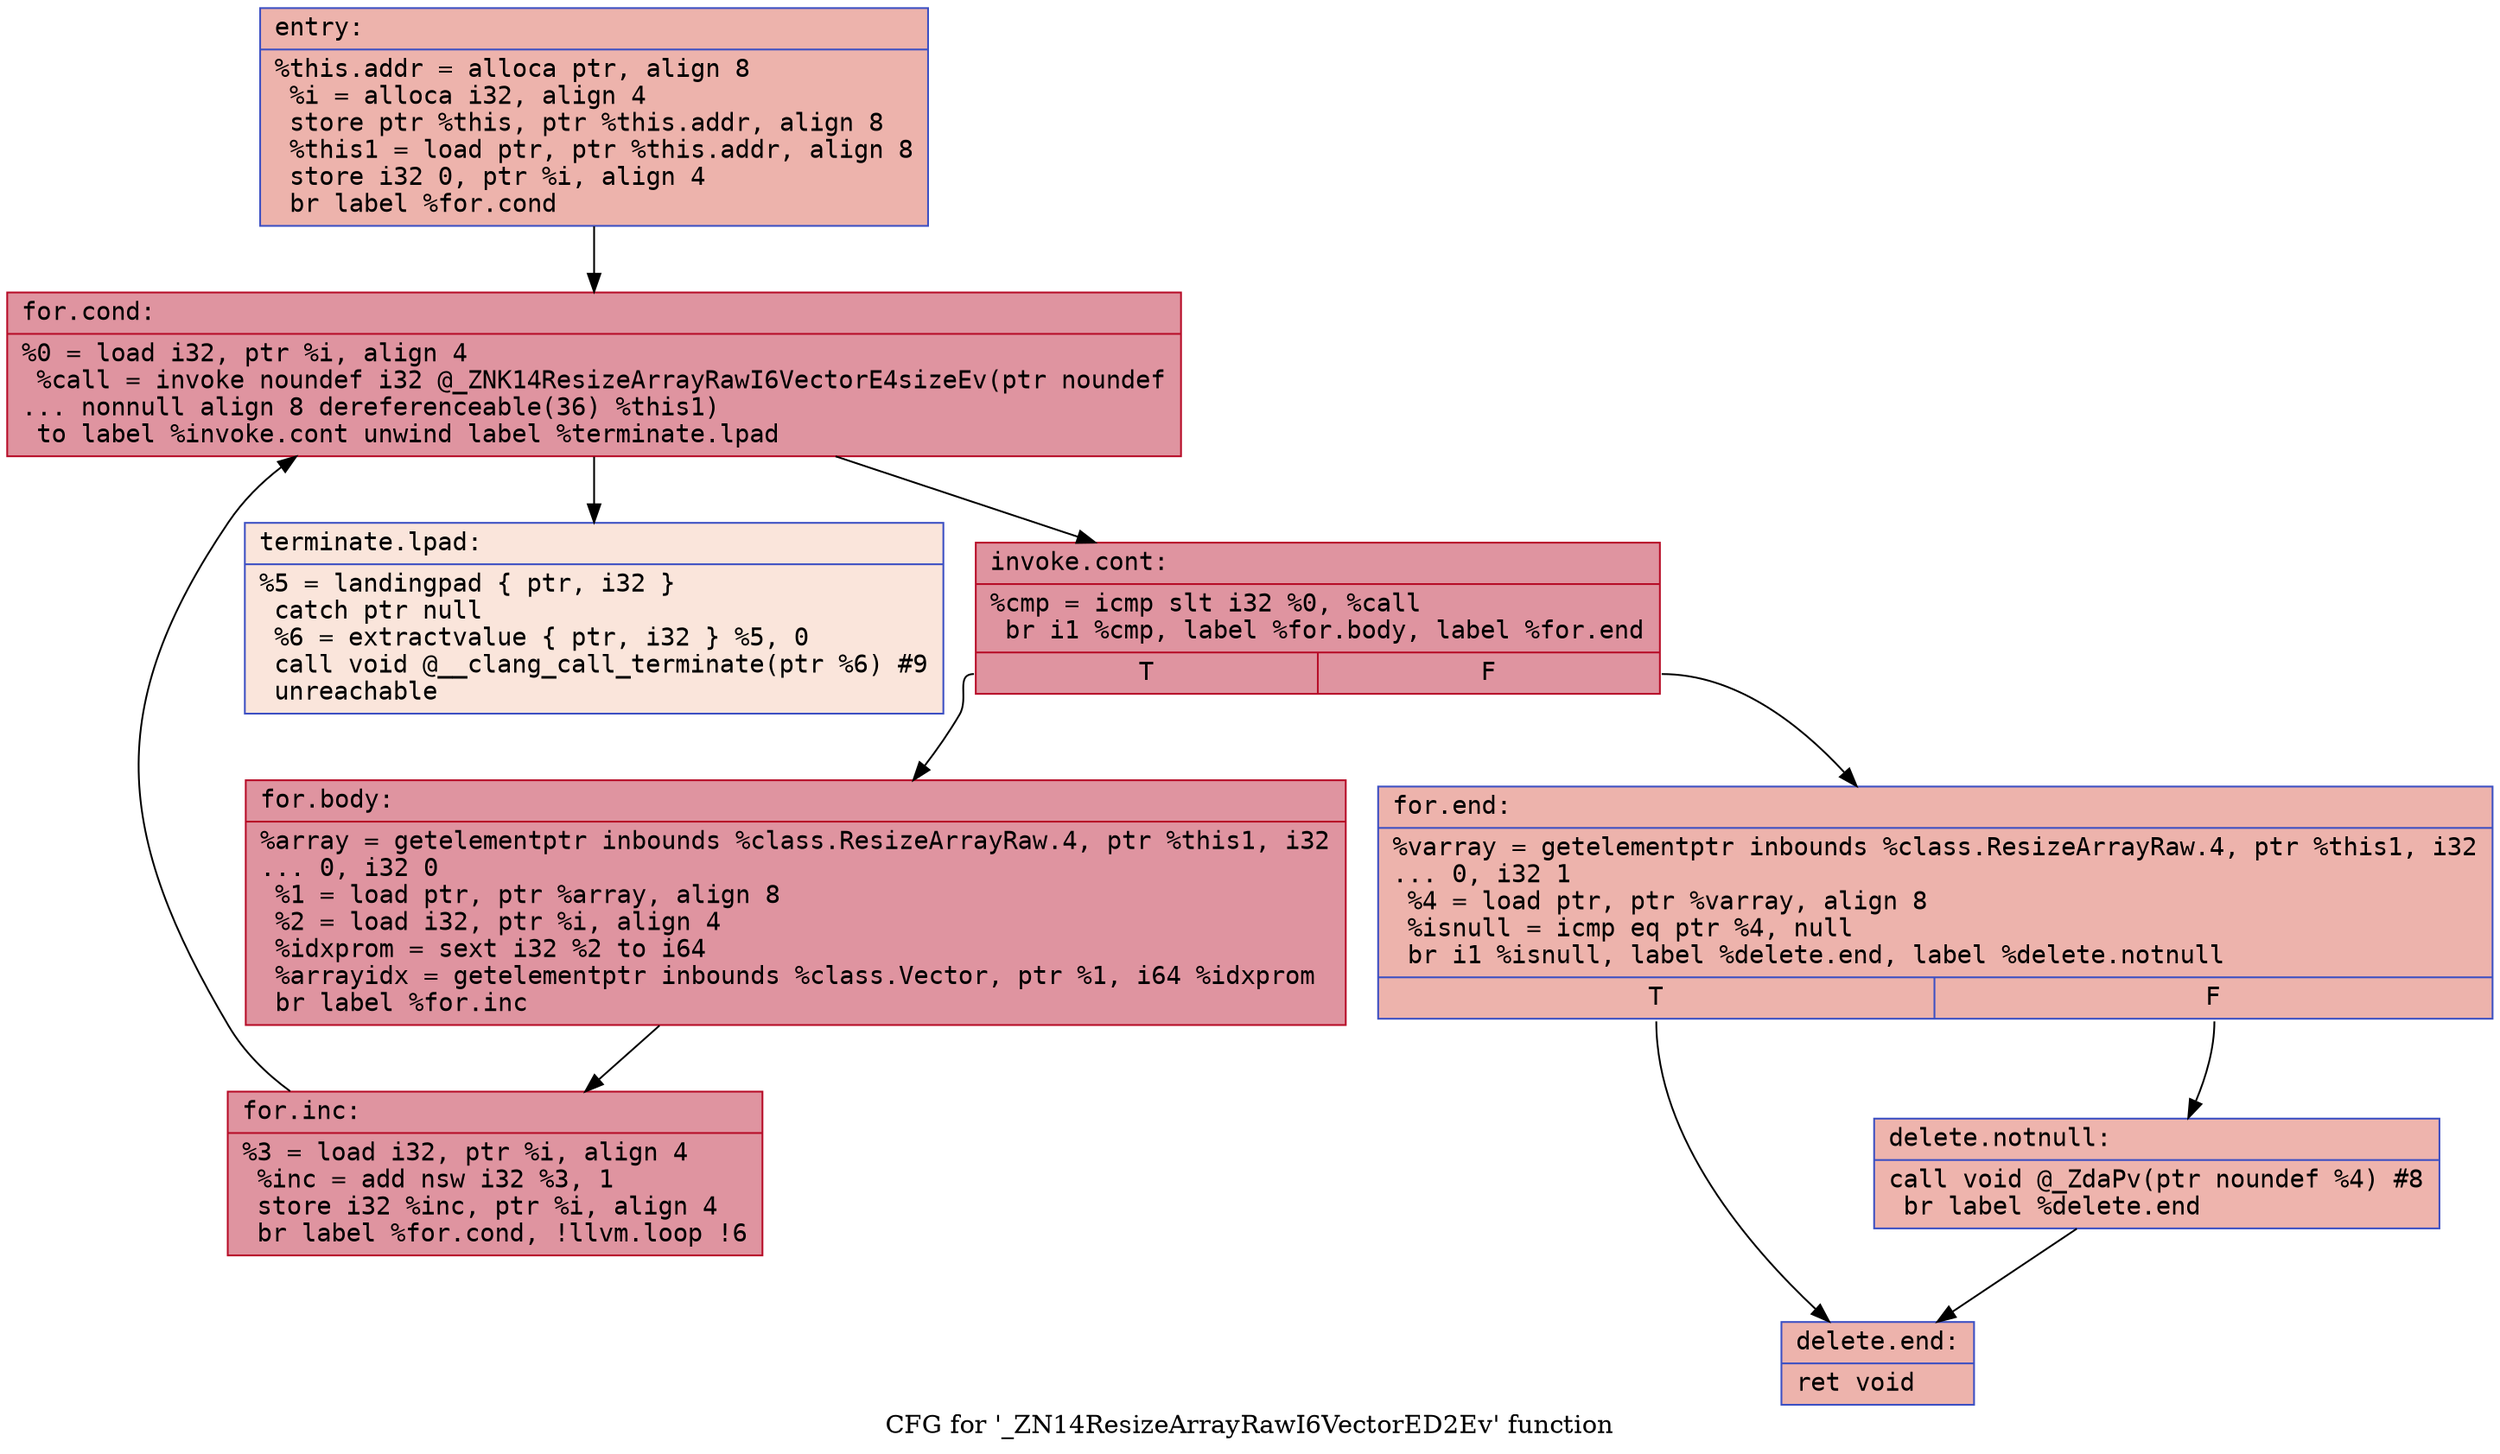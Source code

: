 digraph "CFG for '_ZN14ResizeArrayRawI6VectorED2Ev' function" {
	label="CFG for '_ZN14ResizeArrayRawI6VectorED2Ev' function";

	Node0x5621f7742e80 [shape=record,color="#3d50c3ff", style=filled, fillcolor="#d6524470" fontname="Courier",label="{entry:\l|  %this.addr = alloca ptr, align 8\l  %i = alloca i32, align 4\l  store ptr %this, ptr %this.addr, align 8\l  %this1 = load ptr, ptr %this.addr, align 8\l  store i32 0, ptr %i, align 4\l  br label %for.cond\l}"];
	Node0x5621f7742e80 -> Node0x5621f7743130[tooltip="entry -> for.cond\nProbability 100.00%" ];
	Node0x5621f7743130 [shape=record,color="#b70d28ff", style=filled, fillcolor="#b70d2870" fontname="Courier",label="{for.cond:\l|  %0 = load i32, ptr %i, align 4\l  %call = invoke noundef i32 @_ZNK14ResizeArrayRawI6VectorE4sizeEv(ptr noundef\l... nonnull align 8 dereferenceable(36) %this1)\l          to label %invoke.cont unwind label %terminate.lpad\l}"];
	Node0x5621f7743130 -> Node0x5621f77432a0[tooltip="for.cond -> invoke.cont\nProbability 100.00%" ];
	Node0x5621f7743130 -> Node0x5621f7743320[tooltip="for.cond -> terminate.lpad\nProbability 0.00%" ];
	Node0x5621f77432a0 [shape=record,color="#b70d28ff", style=filled, fillcolor="#b70d2870" fontname="Courier",label="{invoke.cont:\l|  %cmp = icmp slt i32 %0, %call\l  br i1 %cmp, label %for.body, label %for.end\l|{<s0>T|<s1>F}}"];
	Node0x5621f77432a0:s0 -> Node0x5621f7743570[tooltip="invoke.cont -> for.body\nProbability 96.88%" ];
	Node0x5621f77432a0:s1 -> Node0x5621f77435c0[tooltip="invoke.cont -> for.end\nProbability 3.12%" ];
	Node0x5621f7743570 [shape=record,color="#b70d28ff", style=filled, fillcolor="#b70d2870" fontname="Courier",label="{for.body:\l|  %array = getelementptr inbounds %class.ResizeArrayRaw.4, ptr %this1, i32\l... 0, i32 0\l  %1 = load ptr, ptr %array, align 8\l  %2 = load i32, ptr %i, align 4\l  %idxprom = sext i32 %2 to i64\l  %arrayidx = getelementptr inbounds %class.Vector, ptr %1, i64 %idxprom\l  br label %for.inc\l}"];
	Node0x5621f7743570 -> Node0x5621f7743bc0[tooltip="for.body -> for.inc\nProbability 100.00%" ];
	Node0x5621f7743bc0 [shape=record,color="#b70d28ff", style=filled, fillcolor="#b70d2870" fontname="Courier",label="{for.inc:\l|  %3 = load i32, ptr %i, align 4\l  %inc = add nsw i32 %3, 1\l  store i32 %inc, ptr %i, align 4\l  br label %for.cond, !llvm.loop !6\l}"];
	Node0x5621f7743bc0 -> Node0x5621f7743130[tooltip="for.inc -> for.cond\nProbability 100.00%" ];
	Node0x5621f77435c0 [shape=record,color="#3d50c3ff", style=filled, fillcolor="#d6524470" fontname="Courier",label="{for.end:\l|  %varray = getelementptr inbounds %class.ResizeArrayRaw.4, ptr %this1, i32\l... 0, i32 1\l  %4 = load ptr, ptr %varray, align 8\l  %isnull = icmp eq ptr %4, null\l  br i1 %isnull, label %delete.end, label %delete.notnull\l|{<s0>T|<s1>F}}"];
	Node0x5621f77435c0:s0 -> Node0x5621f77441c0[tooltip="for.end -> delete.end\nProbability 37.50%" ];
	Node0x5621f77435c0:s1 -> Node0x5621f7744240[tooltip="for.end -> delete.notnull\nProbability 62.50%" ];
	Node0x5621f7744240 [shape=record,color="#3d50c3ff", style=filled, fillcolor="#d8564670" fontname="Courier",label="{delete.notnull:\l|  call void @_ZdaPv(ptr noundef %4) #8\l  br label %delete.end\l}"];
	Node0x5621f7744240 -> Node0x5621f77441c0[tooltip="delete.notnull -> delete.end\nProbability 100.00%" ];
	Node0x5621f77441c0 [shape=record,color="#3d50c3ff", style=filled, fillcolor="#d6524470" fontname="Courier",label="{delete.end:\l|  ret void\l}"];
	Node0x5621f7743320 [shape=record,color="#3d50c3ff", style=filled, fillcolor="#f4c5ad70" fontname="Courier",label="{terminate.lpad:\l|  %5 = landingpad \{ ptr, i32 \}\l          catch ptr null\l  %6 = extractvalue \{ ptr, i32 \} %5, 0\l  call void @__clang_call_terminate(ptr %6) #9\l  unreachable\l}"];
}
